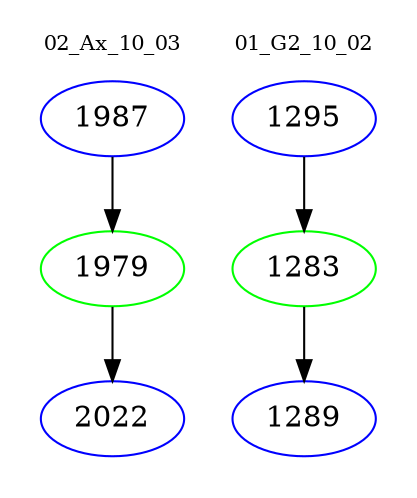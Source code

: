 digraph{
subgraph cluster_0 {
color = white
label = "02_Ax_10_03";
fontsize=10;
T0_1987 [label="1987", color="blue"]
T0_1987 -> T0_1979 [color="black"]
T0_1979 [label="1979", color="green"]
T0_1979 -> T0_2022 [color="black"]
T0_2022 [label="2022", color="blue"]
}
subgraph cluster_1 {
color = white
label = "01_G2_10_02";
fontsize=10;
T1_1295 [label="1295", color="blue"]
T1_1295 -> T1_1283 [color="black"]
T1_1283 [label="1283", color="green"]
T1_1283 -> T1_1289 [color="black"]
T1_1289 [label="1289", color="blue"]
}
}
